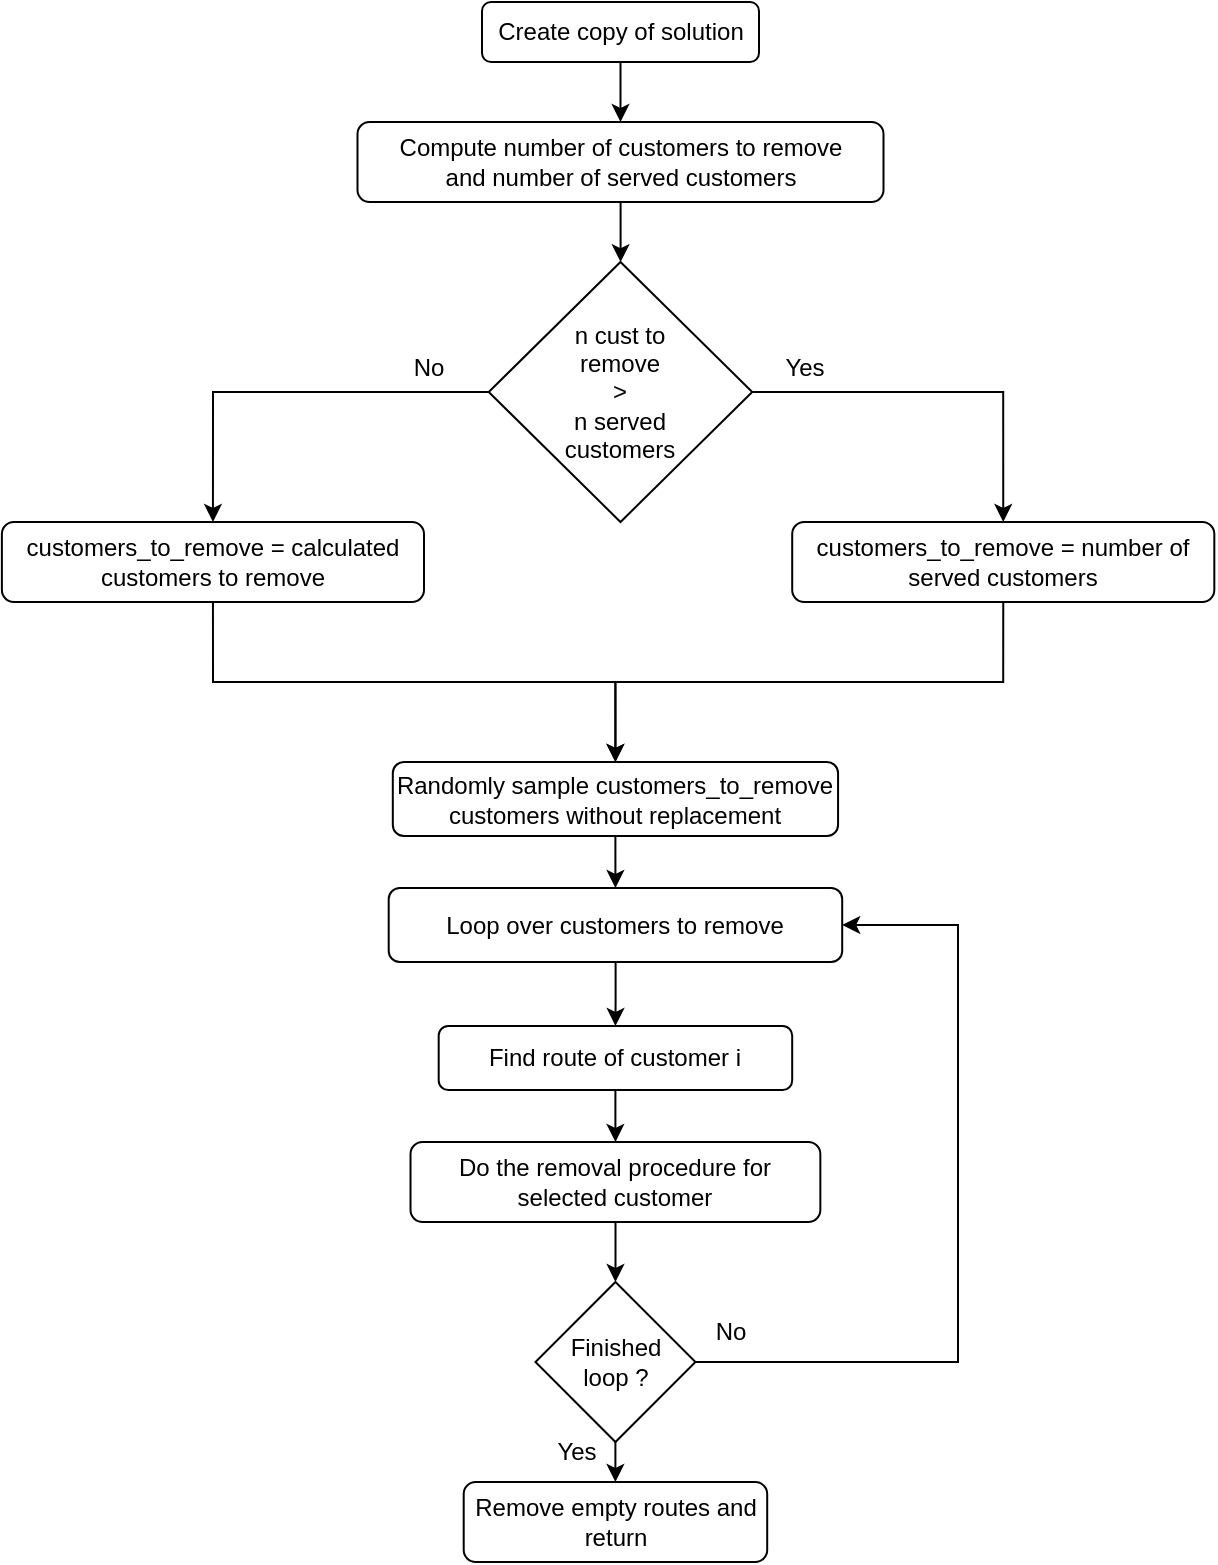 <mxfile version="26.0.16">
  <diagram id="C5RBs43oDa-KdzZeNtuy" name="Page-1">
    <mxGraphModel dx="662" dy="961" grid="1" gridSize="10" guides="1" tooltips="1" connect="1" arrows="1" fold="1" page="1" pageScale="1" pageWidth="827" pageHeight="1169" math="0" shadow="0">
      <root>
        <mxCell id="WIyWlLk6GJQsqaUBKTNV-0" />
        <mxCell id="WIyWlLk6GJQsqaUBKTNV-1" parent="WIyWlLk6GJQsqaUBKTNV-0" />
        <mxCell id="PELLuqCs5naIXxOrmulJ-6" style="edgeStyle=orthogonalEdgeStyle;rounded=0;orthogonalLoop=1;jettySize=auto;html=1;entryX=0.5;entryY=0;entryDx=0;entryDy=0;" parent="WIyWlLk6GJQsqaUBKTNV-1" source="WIyWlLk6GJQsqaUBKTNV-3" edge="1">
          <mxGeometry relative="1" as="geometry">
            <mxPoint x="388.25" y="130" as="targetPoint" />
          </mxGeometry>
        </mxCell>
        <mxCell id="WIyWlLk6GJQsqaUBKTNV-3" value="&lt;font style=&quot;font-size: 12px;&quot;&gt;Create copy of solution&lt;/font&gt;" style="rounded=1;whiteSpace=wrap;html=1;fontSize=12;glass=0;strokeWidth=1;shadow=0;fillColor=none;" parent="WIyWlLk6GJQsqaUBKTNV-1" vertex="1">
          <mxGeometry x="319" y="70" width="138.5" height="30" as="geometry" />
        </mxCell>
        <mxCell id="PELLuqCs5naIXxOrmulJ-9" style="edgeStyle=orthogonalEdgeStyle;rounded=0;orthogonalLoop=1;jettySize=auto;html=1;entryX=0.5;entryY=0;entryDx=0;entryDy=0;" parent="WIyWlLk6GJQsqaUBKTNV-1" source="w9apprOF4AOWEV_3NA-S-5" target="w9apprOF4AOWEV_3NA-S-9" edge="1">
          <mxGeometry relative="1" as="geometry" />
        </mxCell>
        <mxCell id="w9apprOF4AOWEV_3NA-S-5" value="Loop over customers to remove" style="rounded=1;whiteSpace=wrap;html=1;fillColor=none;" parent="WIyWlLk6GJQsqaUBKTNV-1" vertex="1">
          <mxGeometry x="272.35" y="513" width="226.75" height="37" as="geometry" />
        </mxCell>
        <mxCell id="ovq_Euehlx0OOnayFl8J-1" value="" style="edgeStyle=orthogonalEdgeStyle;rounded=0;orthogonalLoop=1;jettySize=auto;html=1;" edge="1" parent="WIyWlLk6GJQsqaUBKTNV-1" source="w9apprOF4AOWEV_3NA-S-9" target="ovq_Euehlx0OOnayFl8J-0">
          <mxGeometry relative="1" as="geometry" />
        </mxCell>
        <mxCell id="w9apprOF4AOWEV_3NA-S-9" value="Find route of customer i" style="rounded=1;whiteSpace=wrap;html=1;fillColor=none;" parent="WIyWlLk6GJQsqaUBKTNV-1" vertex="1">
          <mxGeometry x="297.345" y="582" width="176.75" height="32" as="geometry" />
        </mxCell>
        <mxCell id="PELLuqCs5naIXxOrmulJ-8" style="edgeStyle=orthogonalEdgeStyle;rounded=0;orthogonalLoop=1;jettySize=auto;html=1;entryX=0.5;entryY=0;entryDx=0;entryDy=0;" parent="WIyWlLk6GJQsqaUBKTNV-1" source="w9apprOF4AOWEV_3NA-S-17" target="w9apprOF4AOWEV_3NA-S-5" edge="1">
          <mxGeometry relative="1" as="geometry" />
        </mxCell>
        <mxCell id="w9apprOF4AOWEV_3NA-S-17" value="Randomly sample customers_to_remove customers without replacement" style="rounded=1;whiteSpace=wrap;html=1;fillColor=none;" parent="WIyWlLk6GJQsqaUBKTNV-1" vertex="1">
          <mxGeometry x="274.405" y="450" width="222.63" height="37" as="geometry" />
        </mxCell>
        <mxCell id="UUrrPUcGa-4PxcQuql53-15" style="edgeStyle=orthogonalEdgeStyle;rounded=0;orthogonalLoop=1;jettySize=auto;html=1;exitX=1;exitY=0.5;exitDx=0;exitDy=0;entryX=1;entryY=0.5;entryDx=0;entryDy=0;" parent="WIyWlLk6GJQsqaUBKTNV-1" source="UUrrPUcGa-4PxcQuql53-6" target="w9apprOF4AOWEV_3NA-S-5" edge="1">
          <mxGeometry relative="1" as="geometry">
            <Array as="points">
              <mxPoint x="557" y="750" />
              <mxPoint x="557" y="532" />
            </Array>
          </mxGeometry>
        </mxCell>
        <mxCell id="ovq_Euehlx0OOnayFl8J-8" value="" style="edgeStyle=orthogonalEdgeStyle;rounded=0;orthogonalLoop=1;jettySize=auto;html=1;" edge="1" parent="WIyWlLk6GJQsqaUBKTNV-1" source="UUrrPUcGa-4PxcQuql53-6" target="UUrrPUcGa-4PxcQuql53-12">
          <mxGeometry relative="1" as="geometry" />
        </mxCell>
        <mxCell id="UUrrPUcGa-4PxcQuql53-6" value="Finished &lt;br&gt;loop ?" style="rhombus;whiteSpace=wrap;html=1;fillColor=none;" parent="WIyWlLk6GJQsqaUBKTNV-1" vertex="1">
          <mxGeometry x="345.73" y="710" width="80" height="80" as="geometry" />
        </mxCell>
        <mxCell id="UUrrPUcGa-4PxcQuql53-11" value="&lt;div&gt;No&lt;/div&gt;" style="text;html=1;align=center;verticalAlign=middle;resizable=0;points=[];autosize=1;strokeColor=none;fillColor=none;" parent="WIyWlLk6GJQsqaUBKTNV-1" vertex="1">
          <mxGeometry x="423.23" y="720" width="40" height="30" as="geometry" />
        </mxCell>
        <mxCell id="UUrrPUcGa-4PxcQuql53-12" value="Remove empty routes and return" style="rounded=1;whiteSpace=wrap;html=1;fillColor=none;" parent="WIyWlLk6GJQsqaUBKTNV-1" vertex="1">
          <mxGeometry x="309.85" y="810" width="151.75" height="40" as="geometry" />
        </mxCell>
        <mxCell id="UUrrPUcGa-4PxcQuql53-16" value="" style="edgeStyle=orthogonalEdgeStyle;rounded=0;orthogonalLoop=1;jettySize=auto;html=1;" parent="WIyWlLk6GJQsqaUBKTNV-1" source="UUrrPUcGa-4PxcQuql53-17" target="UUrrPUcGa-4PxcQuql53-18" edge="1">
          <mxGeometry relative="1" as="geometry" />
        </mxCell>
        <mxCell id="UUrrPUcGa-4PxcQuql53-17" value="&lt;div&gt;Compute number of customers to remove&lt;/div&gt;&lt;div&gt;and number of served customers&lt;/div&gt;" style="rounded=1;whiteSpace=wrap;html=1;fillColor=none;" parent="WIyWlLk6GJQsqaUBKTNV-1" vertex="1">
          <mxGeometry x="256.75" y="130" width="263" height="40" as="geometry" />
        </mxCell>
        <mxCell id="UUrrPUcGa-4PxcQuql53-23" style="edgeStyle=orthogonalEdgeStyle;rounded=0;orthogonalLoop=1;jettySize=auto;html=1;exitX=0;exitY=0.5;exitDx=0;exitDy=0;entryX=0.5;entryY=0;entryDx=0;entryDy=0;" parent="WIyWlLk6GJQsqaUBKTNV-1" source="UUrrPUcGa-4PxcQuql53-18" target="UUrrPUcGa-4PxcQuql53-21" edge="1">
          <mxGeometry relative="1" as="geometry" />
        </mxCell>
        <mxCell id="UUrrPUcGa-4PxcQuql53-24" style="edgeStyle=orthogonalEdgeStyle;rounded=0;orthogonalLoop=1;jettySize=auto;html=1;exitX=1;exitY=0.5;exitDx=0;exitDy=0;entryX=0.5;entryY=0;entryDx=0;entryDy=0;" parent="WIyWlLk6GJQsqaUBKTNV-1" source="UUrrPUcGa-4PxcQuql53-18" target="UUrrPUcGa-4PxcQuql53-22" edge="1">
          <mxGeometry relative="1" as="geometry" />
        </mxCell>
        <mxCell id="UUrrPUcGa-4PxcQuql53-18" value="n cust to &lt;br&gt;remove&lt;br&gt;&lt;div&gt;&amp;gt;&lt;/div&gt;&lt;div&gt;n served &lt;br&gt;customers&lt;/div&gt;" style="rhombus;whiteSpace=wrap;html=1;fillColor=none;" parent="WIyWlLk6GJQsqaUBKTNV-1" vertex="1">
          <mxGeometry x="322.37" y="200" width="131.75" height="130" as="geometry" />
        </mxCell>
        <mxCell id="UUrrPUcGa-4PxcQuql53-25" style="edgeStyle=orthogonalEdgeStyle;rounded=0;orthogonalLoop=1;jettySize=auto;html=1;exitX=0.5;exitY=1;exitDx=0;exitDy=0;entryX=0.5;entryY=0;entryDx=0;entryDy=0;" parent="WIyWlLk6GJQsqaUBKTNV-1" source="UUrrPUcGa-4PxcQuql53-21" target="w9apprOF4AOWEV_3NA-S-17" edge="1">
          <mxGeometry relative="1" as="geometry" />
        </mxCell>
        <mxCell id="UUrrPUcGa-4PxcQuql53-21" value="customers_to_remove = calculated customers to remove" style="rounded=1;whiteSpace=wrap;html=1;fillColor=none;" parent="WIyWlLk6GJQsqaUBKTNV-1" vertex="1">
          <mxGeometry x="78.94" y="330" width="211.06" height="40" as="geometry" />
        </mxCell>
        <mxCell id="UUrrPUcGa-4PxcQuql53-26" style="edgeStyle=orthogonalEdgeStyle;rounded=0;orthogonalLoop=1;jettySize=auto;html=1;exitX=0.5;exitY=1;exitDx=0;exitDy=0;entryX=0.5;entryY=0;entryDx=0;entryDy=0;" parent="WIyWlLk6GJQsqaUBKTNV-1" source="UUrrPUcGa-4PxcQuql53-22" target="w9apprOF4AOWEV_3NA-S-17" edge="1">
          <mxGeometry relative="1" as="geometry" />
        </mxCell>
        <mxCell id="UUrrPUcGa-4PxcQuql53-22" value="customers_to_remove = number of served customers" style="rounded=1;whiteSpace=wrap;html=1;fillColor=none;" parent="WIyWlLk6GJQsqaUBKTNV-1" vertex="1">
          <mxGeometry x="474.1" y="330" width="211.06" height="40" as="geometry" />
        </mxCell>
        <mxCell id="UUrrPUcGa-4PxcQuql53-27" value="Yes" style="text;html=1;align=center;verticalAlign=middle;resizable=0;points=[];autosize=1;strokeColor=none;fillColor=none;" parent="WIyWlLk6GJQsqaUBKTNV-1" vertex="1">
          <mxGeometry x="460" y="238" width="40" height="30" as="geometry" />
        </mxCell>
        <mxCell id="UUrrPUcGa-4PxcQuql53-28" value="No" style="text;html=1;align=center;verticalAlign=middle;resizable=0;points=[];autosize=1;strokeColor=none;fillColor=none;" parent="WIyWlLk6GJQsqaUBKTNV-1" vertex="1">
          <mxGeometry x="272.35" y="238" width="40" height="30" as="geometry" />
        </mxCell>
        <mxCell id="UUrrPUcGa-4PxcQuql53-29" value="Yes" style="text;html=1;align=center;verticalAlign=middle;resizable=0;points=[];autosize=1;strokeColor=none;fillColor=none;" parent="WIyWlLk6GJQsqaUBKTNV-1" vertex="1">
          <mxGeometry x="345.73" y="780" width="40" height="30" as="geometry" />
        </mxCell>
        <mxCell id="ovq_Euehlx0OOnayFl8J-0" value="Do the removal procedure for selected customer" style="rounded=1;whiteSpace=wrap;html=1;fillColor=none;" vertex="1" parent="WIyWlLk6GJQsqaUBKTNV-1">
          <mxGeometry x="283.26" y="640" width="204.91" height="40" as="geometry" />
        </mxCell>
        <mxCell id="ovq_Euehlx0OOnayFl8J-6" style="edgeStyle=orthogonalEdgeStyle;rounded=0;orthogonalLoop=1;jettySize=auto;html=1;entryX=0.5;entryY=0;entryDx=0;entryDy=0;" edge="1" parent="WIyWlLk6GJQsqaUBKTNV-1" source="ovq_Euehlx0OOnayFl8J-0" target="UUrrPUcGa-4PxcQuql53-6">
          <mxGeometry relative="1" as="geometry" />
        </mxCell>
      </root>
    </mxGraphModel>
  </diagram>
</mxfile>
